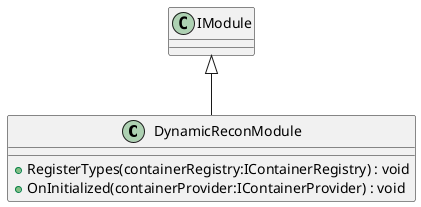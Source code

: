 @startuml
class DynamicReconModule {
    + RegisterTypes(containerRegistry:IContainerRegistry) : void
    + OnInitialized(containerProvider:IContainerProvider) : void
}
IModule <|-- DynamicReconModule
@enduml
